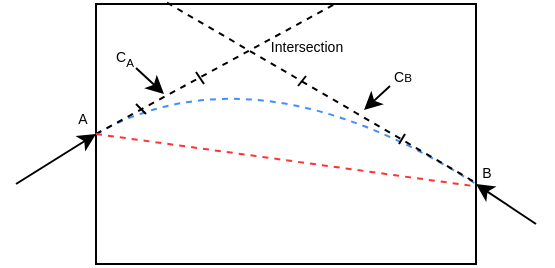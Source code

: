 <mxfile version="15.7.3" type="device"><diagram id="AeSSjgOF4GyBnLtGIhm4" name="Page-1"><mxGraphModel dx="565" dy="297" grid="1" gridSize="10" guides="1" tooltips="1" connect="1" arrows="1" fold="1" page="1" pageScale="1" pageWidth="850" pageHeight="1100" math="0" shadow="0"><root><mxCell id="0"/><mxCell id="1" parent="0"/><mxCell id="uvrR0ScTXflCTz-e2uj9-1" value="" style="endArrow=classic;html=1;rounded=0;entryX=0;entryY=0.5;entryDx=0;entryDy=0;" edge="1" parent="1" target="uvrR0ScTXflCTz-e2uj9-2"><mxGeometry width="50" height="50" relative="1" as="geometry"><mxPoint x="240" y="400" as="sourcePoint"/><mxPoint x="300" y="440" as="targetPoint"/></mxGeometry></mxCell><mxCell id="uvrR0ScTXflCTz-e2uj9-2" value="" style="rounded=0;whiteSpace=wrap;html=1;" vertex="1" parent="1"><mxGeometry x="280" y="310" width="190" height="130" as="geometry"/></mxCell><mxCell id="uvrR0ScTXflCTz-e2uj9-3" value="" style="endArrow=classic;html=1;rounded=0;" edge="1" parent="1"><mxGeometry width="50" height="50" relative="1" as="geometry"><mxPoint x="500" y="420" as="sourcePoint"/><mxPoint x="470" y="400" as="targetPoint"/></mxGeometry></mxCell><mxCell id="uvrR0ScTXflCTz-e2uj9-5" value="" style="curved=1;endArrow=none;html=1;rounded=0;endFill=0;exitX=0;exitY=0.5;exitDx=0;exitDy=0;dashed=1;strokeColor=#428EFF;" edge="1" parent="1" source="uvrR0ScTXflCTz-e2uj9-2"><mxGeometry width="50" height="50" relative="1" as="geometry"><mxPoint x="340" y="480" as="sourcePoint"/><mxPoint x="470" y="400" as="targetPoint"/><Array as="points"><mxPoint x="360" y="330"/></Array></mxGeometry></mxCell><mxCell id="uvrR0ScTXflCTz-e2uj9-6" value="" style="endArrow=none;html=1;rounded=0;dashed=1;strokeColor=#000000;exitX=0;exitY=0.5;exitDx=0;exitDy=0;entryX=0.63;entryY=-0.001;entryDx=0;entryDy=0;entryPerimeter=0;" edge="1" parent="1" source="uvrR0ScTXflCTz-e2uj9-2" target="uvrR0ScTXflCTz-e2uj9-2"><mxGeometry width="50" height="50" relative="1" as="geometry"><mxPoint x="280" y="410" as="sourcePoint"/><mxPoint x="420" y="300" as="targetPoint"/></mxGeometry></mxCell><mxCell id="uvrR0ScTXflCTz-e2uj9-7" value="" style="endArrow=none;html=1;rounded=0;dashed=1;strokeColor=#000000;exitX=0.187;exitY=-0.005;exitDx=0;exitDy=0;entryX=0.999;entryY=0.687;entryDx=0;entryDy=0;entryPerimeter=0;exitPerimeter=0;" edge="1" parent="1" source="uvrR0ScTXflCTz-e2uj9-2" target="uvrR0ScTXflCTz-e2uj9-2"><mxGeometry width="50" height="50" relative="1" as="geometry"><mxPoint x="290" y="385" as="sourcePoint"/><mxPoint x="409.7" y="319.87" as="targetPoint"/></mxGeometry></mxCell><mxCell id="uvrR0ScTXflCTz-e2uj9-8" value="&lt;font style=&quot;font-size: 7px&quot;&gt;Intersection&lt;/font&gt;" style="text;html=1;align=center;verticalAlign=middle;resizable=0;points=[];autosize=1;strokeColor=none;fillColor=none;" vertex="1" parent="1"><mxGeometry x="360" y="320" width="50" height="20" as="geometry"/></mxCell><mxCell id="uvrR0ScTXflCTz-e2uj9-13" value="" style="endArrow=classic;html=1;rounded=0;fontSize=7;strokeColor=#000000;" edge="1" parent="1"><mxGeometry width="50" height="50" relative="1" as="geometry"><mxPoint x="300" y="342" as="sourcePoint"/><mxPoint x="314" y="355" as="targetPoint"/></mxGeometry></mxCell><mxCell id="uvrR0ScTXflCTz-e2uj9-14" value="A" style="text;html=1;align=center;verticalAlign=middle;resizable=0;points=[];autosize=1;strokeColor=none;fillColor=none;fontSize=7;" vertex="1" parent="1"><mxGeometry x="263" y="363" width="20" height="10" as="geometry"/></mxCell><mxCell id="uvrR0ScTXflCTz-e2uj9-15" value="B" style="text;html=1;align=center;verticalAlign=middle;resizable=0;points=[];autosize=1;strokeColor=none;fillColor=none;fontSize=7;" vertex="1" parent="1"><mxGeometry x="465" y="390" width="20" height="10" as="geometry"/></mxCell><mxCell id="uvrR0ScTXflCTz-e2uj9-16" value="" style="endArrow=classic;html=1;rounded=0;fontSize=7;strokeColor=#000000;" edge="1" parent="1"><mxGeometry width="50" height="50" relative="1" as="geometry"><mxPoint x="427" y="351" as="sourcePoint"/><mxPoint x="414" y="363" as="targetPoint"/></mxGeometry></mxCell><mxCell id="uvrR0ScTXflCTz-e2uj9-17" value="C&lt;sub&gt;A&lt;/sub&gt;" style="text;html=1;align=center;verticalAlign=middle;resizable=0;points=[];autosize=1;strokeColor=none;fillColor=none;fontSize=7;" vertex="1" parent="1"><mxGeometry x="284" y="328" width="20" height="20" as="geometry"/></mxCell><mxCell id="uvrR0ScTXflCTz-e2uj9-18" value="C&lt;span style=&quot;font-size: 5.833px&quot;&gt;B&lt;/span&gt;" style="text;html=1;align=center;verticalAlign=middle;resizable=0;points=[];autosize=1;strokeColor=none;fillColor=none;fontSize=7;" vertex="1" parent="1"><mxGeometry x="423" y="342" width="20" height="10" as="geometry"/></mxCell><mxCell id="uvrR0ScTXflCTz-e2uj9-19" value="" style="endArrow=none;html=1;rounded=0;fontSize=7;strokeColor=#000000;" edge="1" parent="1"><mxGeometry width="50" height="50" relative="1" as="geometry"><mxPoint x="300" y="360" as="sourcePoint"/><mxPoint x="305" y="365" as="targetPoint"/></mxGeometry></mxCell><mxCell id="uvrR0ScTXflCTz-e2uj9-20" value="" style="endArrow=none;html=1;rounded=0;fontSize=7;strokeColor=#000000;" edge="1" parent="1"><mxGeometry width="50" height="50" relative="1" as="geometry"><mxPoint x="330" y="344" as="sourcePoint"/><mxPoint x="334" y="350" as="targetPoint"/></mxGeometry></mxCell><mxCell id="uvrR0ScTXflCTz-e2uj9-21" value="" style="endArrow=none;html=1;rounded=0;fontSize=7;strokeColor=#000000;" edge="1" parent="1"><mxGeometry width="50" height="50" relative="1" as="geometry"><mxPoint x="381" y="351" as="sourcePoint"/><mxPoint x="385" y="346" as="targetPoint"/></mxGeometry></mxCell><mxCell id="uvrR0ScTXflCTz-e2uj9-22" value="" style="endArrow=none;html=1;rounded=0;fontSize=7;strokeColor=#000000;" edge="1" parent="1"><mxGeometry width="50" height="50" relative="1" as="geometry"><mxPoint x="431.5" y="380" as="sourcePoint"/><mxPoint x="434.5" y="375" as="targetPoint"/></mxGeometry></mxCell><mxCell id="uvrR0ScTXflCTz-e2uj9-24" value="" style="endArrow=none;html=1;rounded=0;dashed=1;strokeColor=#FF3333;exitX=0;exitY=0.5;exitDx=0;exitDy=0;entryX=0.214;entryY=1.11;entryDx=0;entryDy=0;entryPerimeter=0;" edge="1" parent="1" source="uvrR0ScTXflCTz-e2uj9-2" target="uvrR0ScTXflCTz-e2uj9-15"><mxGeometry width="50" height="50" relative="1" as="geometry"><mxPoint x="325.53" y="319.35" as="sourcePoint"/><mxPoint x="479.81" y="409.31" as="targetPoint"/></mxGeometry></mxCell></root></mxGraphModel></diagram></mxfile>